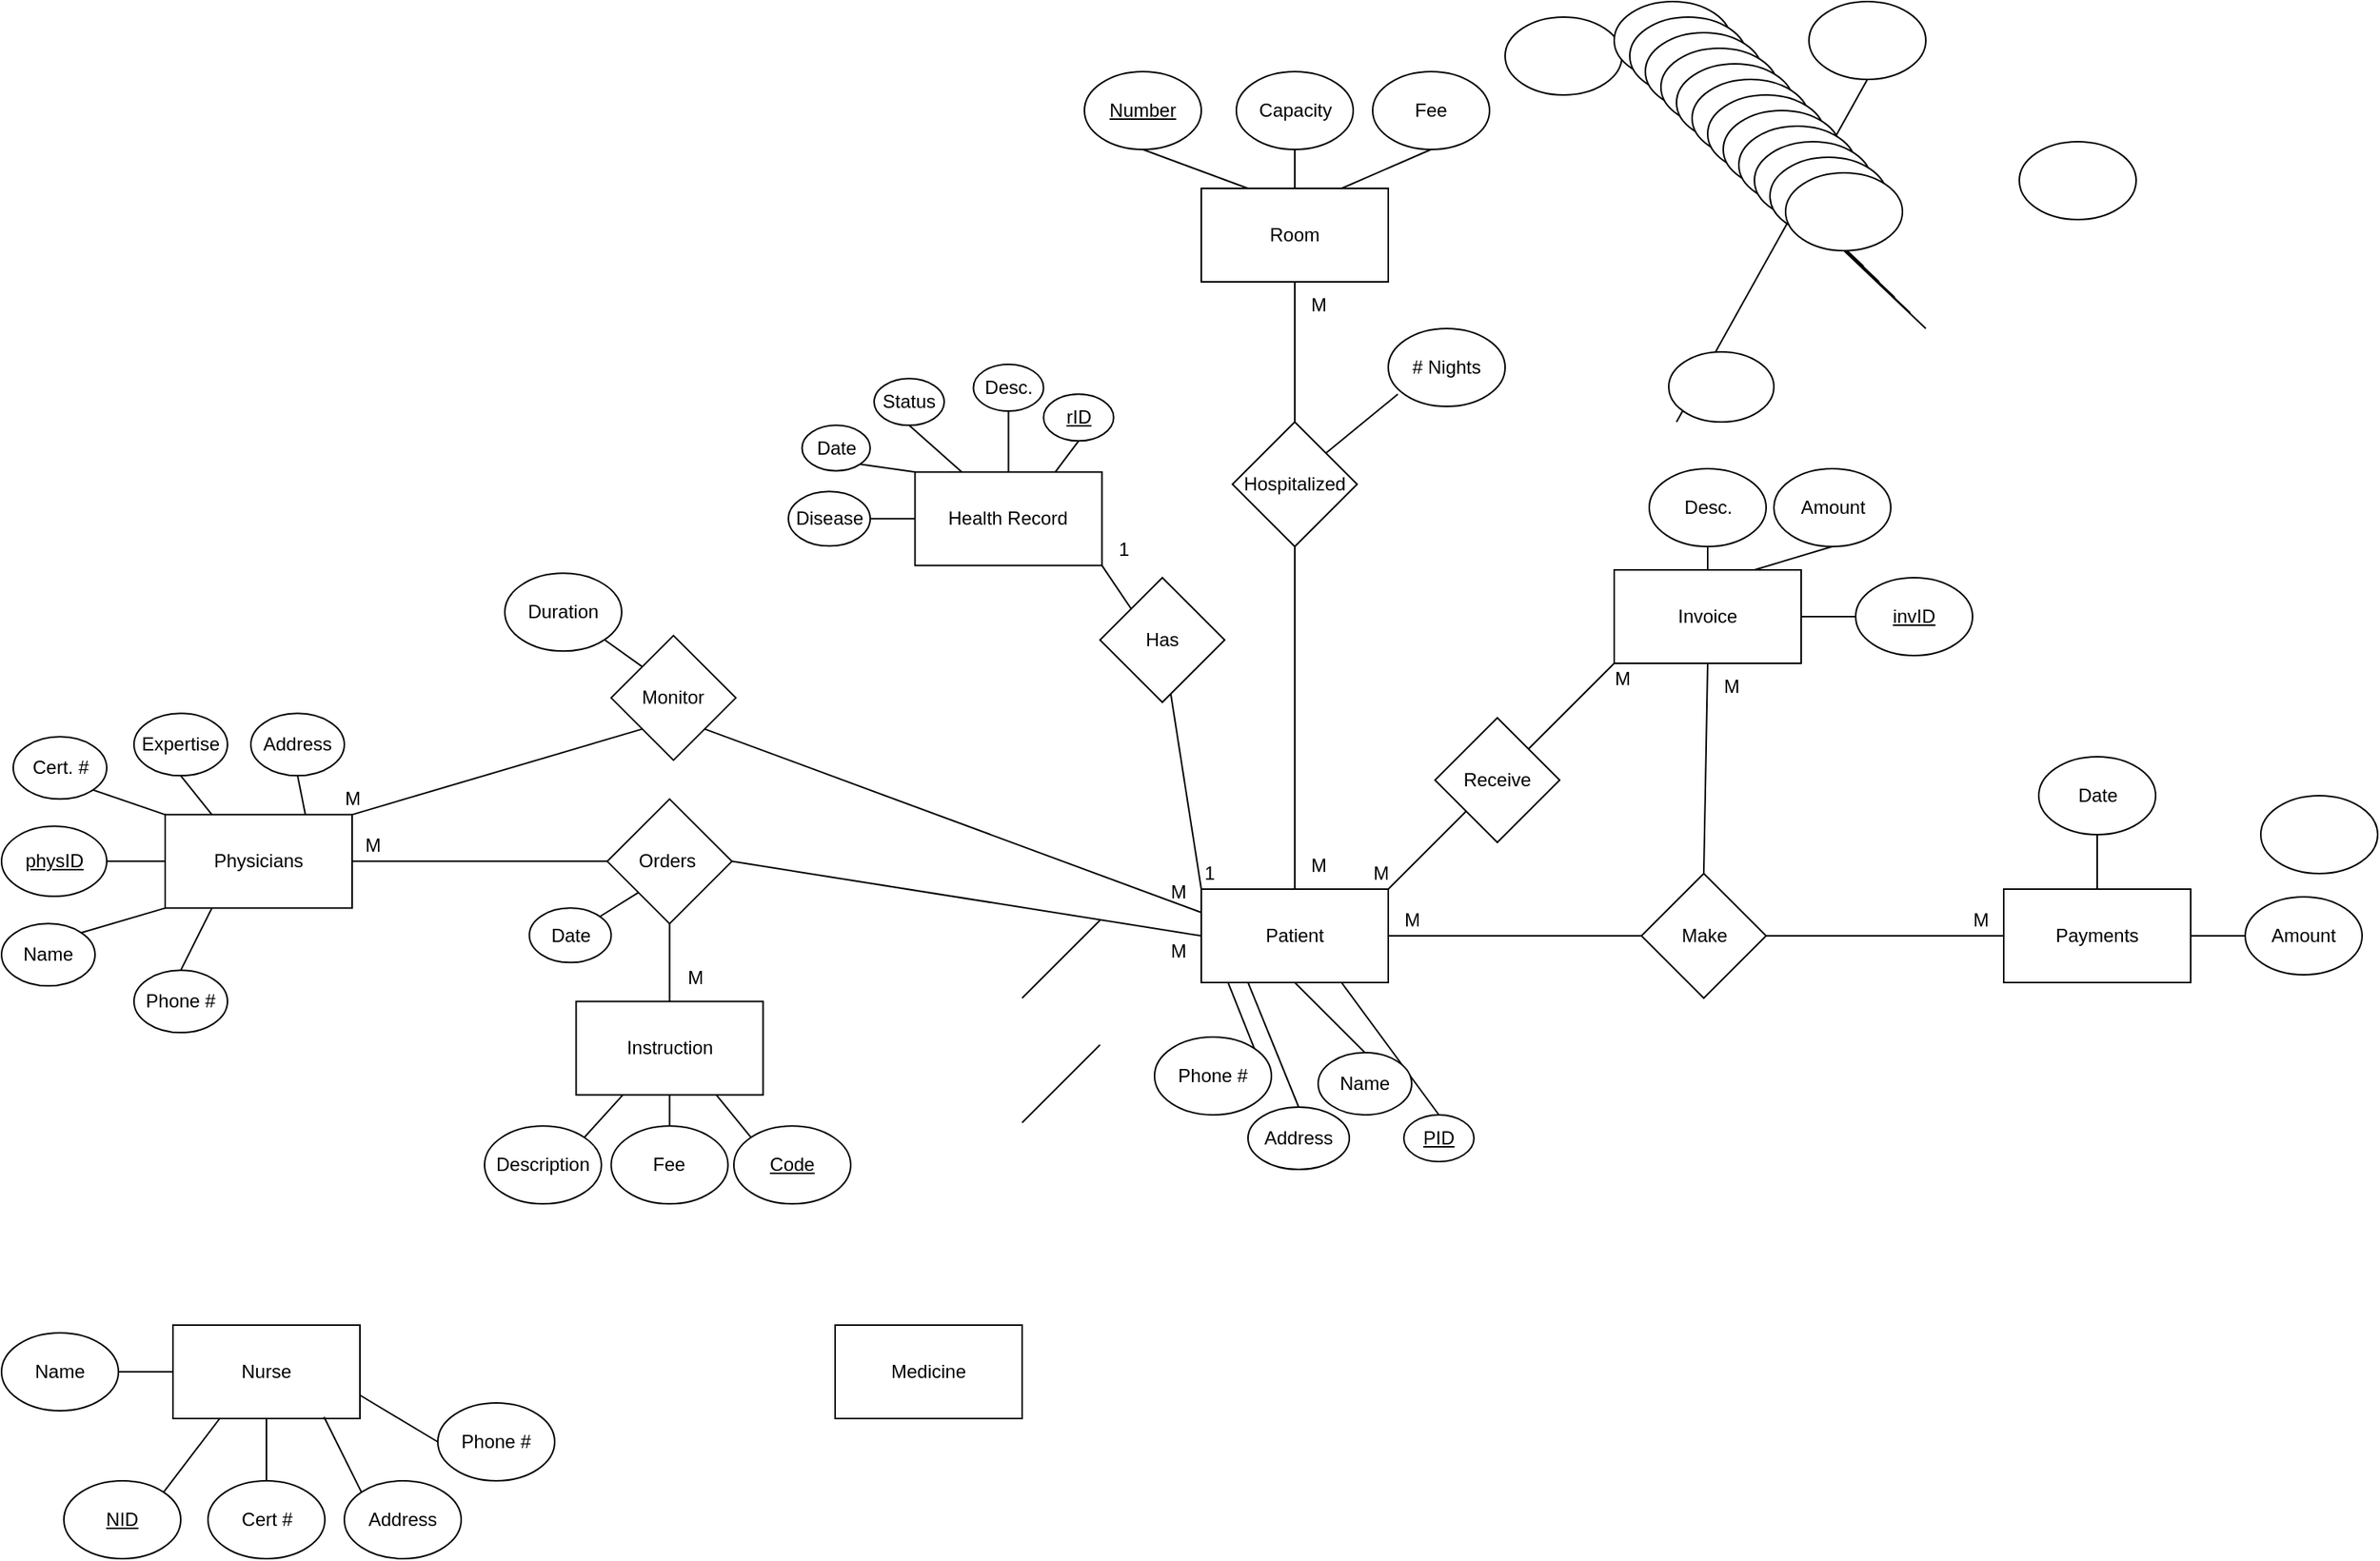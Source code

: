 <mxfile version="20.7.4" type="device"><diagram id="SSazmtFKOzigNYbbt5q3" name="Page-1"><mxGraphModel dx="2578" dy="1037" grid="1" gridSize="10" guides="1" tooltips="1" connect="1" arrows="1" fold="1" page="1" pageScale="1" pageWidth="850" pageHeight="1100" math="0" shadow="0"><root><mxCell id="0"/><mxCell id="1" parent="0"/><mxCell id="51HZiMlxU9EM_0fWzo---1" value="Physicians" style="rounded=0;whiteSpace=wrap;html=1;" parent="1" vertex="1"><mxGeometry x="-690" y="542.17" width="120" height="60" as="geometry"/></mxCell><mxCell id="51HZiMlxU9EM_0fWzo---2" value="Room" style="rounded=0;whiteSpace=wrap;html=1;" parent="1" vertex="1"><mxGeometry x="-25" y="140" width="120" height="60" as="geometry"/></mxCell><mxCell id="51HZiMlxU9EM_0fWzo---3" value="Instruction" style="rounded=0;whiteSpace=wrap;html=1;" parent="1" vertex="1"><mxGeometry x="-426.25" y="662.17" width="120" height="60" as="geometry"/></mxCell><mxCell id="51HZiMlxU9EM_0fWzo---4" value="Payments" style="rounded=0;whiteSpace=wrap;html=1;" parent="1" vertex="1"><mxGeometry x="490" y="590" width="120" height="60" as="geometry"/></mxCell><mxCell id="51HZiMlxU9EM_0fWzo---5" value="Patient" style="rounded=0;whiteSpace=wrap;html=1;" parent="1" vertex="1"><mxGeometry x="-25" y="590" width="120" height="60" as="geometry"/></mxCell><mxCell id="51HZiMlxU9EM_0fWzo---6" value="Nurse" style="rounded=0;whiteSpace=wrap;html=1;" parent="1" vertex="1"><mxGeometry x="-685" y="870" width="120" height="60" as="geometry"/></mxCell><mxCell id="51HZiMlxU9EM_0fWzo---7" value="&lt;u&gt;physID&lt;/u&gt;" style="ellipse;whiteSpace=wrap;html=1;" parent="1" vertex="1"><mxGeometry x="-795" y="549.67" width="67.5" height="45" as="geometry"/></mxCell><mxCell id="51HZiMlxU9EM_0fWzo---8" value="" style="endArrow=none;html=1;rounded=0;entryX=1;entryY=0.5;entryDx=0;entryDy=0;exitX=0;exitY=0.5;exitDx=0;exitDy=0;" parent="1" source="51HZiMlxU9EM_0fWzo---1" target="51HZiMlxU9EM_0fWzo---7" edge="1"><mxGeometry width="50" height="50" relative="1" as="geometry"><mxPoint x="-640" y="482.17" as="sourcePoint"/><mxPoint x="-420" y="642.17" as="targetPoint"/></mxGeometry></mxCell><mxCell id="51HZiMlxU9EM_0fWzo---87" value="" style="ellipse;whiteSpace=wrap;html=1;" parent="1" vertex="1"><mxGeometry x="500" y="110" width="75" height="50" as="geometry"/></mxCell><mxCell id="51HZiMlxU9EM_0fWzo---88" value="" style="endArrow=none;html=1;rounded=0;entryX=0;entryY=0;entryDx=0;entryDy=0;exitX=0.75;exitY=1;exitDx=0;exitDy=0;" parent="1" source="51HZiMlxU9EM_0fWzo---3" target="51HZiMlxU9EM_0fWzo---93" edge="1"><mxGeometry width="50" height="50" relative="1" as="geometry"><mxPoint x="-315" y="812.17" as="sourcePoint"/><mxPoint x="377.5" y="942.17" as="targetPoint"/></mxGeometry></mxCell><mxCell id="51HZiMlxU9EM_0fWzo---89" value="" style="ellipse;whiteSpace=wrap;html=1;" parent="1" vertex="1"><mxGeometry x="170" y="30" width="75" height="50" as="geometry"/></mxCell><mxCell id="51HZiMlxU9EM_0fWzo---91" value="" style="ellipse;whiteSpace=wrap;html=1;" parent="1" vertex="1"><mxGeometry x="655" y="530" width="75" height="50" as="geometry"/></mxCell><mxCell id="51HZiMlxU9EM_0fWzo---93" value="&lt;u&gt;Code&lt;/u&gt;" style="ellipse;whiteSpace=wrap;html=1;" parent="1" vertex="1"><mxGeometry x="-325" y="742.17" width="75" height="50" as="geometry"/></mxCell><mxCell id="51HZiMlxU9EM_0fWzo---95" value="Phone #" style="ellipse;whiteSpace=wrap;html=1;" parent="1" vertex="1"><mxGeometry x="-710" y="642.17" width="60" height="40" as="geometry"/></mxCell><mxCell id="51HZiMlxU9EM_0fWzo---96" value="" style="endArrow=none;html=1;rounded=0;exitX=0.25;exitY=1;exitDx=0;exitDy=0;entryX=0.5;entryY=0;entryDx=0;entryDy=0;" parent="1" source="51HZiMlxU9EM_0fWzo---1" target="51HZiMlxU9EM_0fWzo---95" edge="1"><mxGeometry width="50" height="50" relative="1" as="geometry"><mxPoint x="-390" y="532.17" as="sourcePoint"/><mxPoint x="-660" y="642.17" as="targetPoint"/></mxGeometry></mxCell><mxCell id="51HZiMlxU9EM_0fWzo---97" value="Fee" style="ellipse;whiteSpace=wrap;html=1;" parent="1" vertex="1"><mxGeometry x="-403.75" y="742.17" width="75" height="50" as="geometry"/></mxCell><mxCell id="51HZiMlxU9EM_0fWzo---98" value="" style="endArrow=none;html=1;rounded=0;entryX=0.5;entryY=0;entryDx=0;entryDy=0;exitX=0.5;exitY=1;exitDx=0;exitDy=0;" parent="1" source="51HZiMlxU9EM_0fWzo---3" target="51HZiMlxU9EM_0fWzo---97" edge="1"><mxGeometry width="50" height="50" relative="1" as="geometry"><mxPoint x="-375" y="812.17" as="sourcePoint"/><mxPoint x="427.5" y="992.17" as="targetPoint"/></mxGeometry></mxCell><mxCell id="51HZiMlxU9EM_0fWzo---99" value="Description" style="ellipse;whiteSpace=wrap;html=1;" parent="1" vertex="1"><mxGeometry x="-485" y="742.17" width="75" height="50" as="geometry"/></mxCell><mxCell id="51HZiMlxU9EM_0fWzo---100" value="" style="endArrow=none;html=1;rounded=0;entryX=1;entryY=0;entryDx=0;entryDy=0;exitX=0.25;exitY=1;exitDx=0;exitDy=0;" parent="1" source="51HZiMlxU9EM_0fWzo---3" target="51HZiMlxU9EM_0fWzo---99" edge="1"><mxGeometry width="50" height="50" relative="1" as="geometry"><mxPoint x="-405" y="812.17" as="sourcePoint"/><mxPoint x="-95" y="852.17" as="targetPoint"/></mxGeometry></mxCell><mxCell id="51HZiMlxU9EM_0fWzo---101" value="Capacity" style="ellipse;whiteSpace=wrap;html=1;" parent="1" vertex="1"><mxGeometry x="-2.5" y="65" width="75" height="50" as="geometry"/></mxCell><mxCell id="51HZiMlxU9EM_0fWzo---102" value="" style="endArrow=none;html=1;rounded=0;entryX=0.5;entryY=1;entryDx=0;entryDy=0;exitX=0.5;exitY=0;exitDx=0;exitDy=0;" parent="1" source="51HZiMlxU9EM_0fWzo---2" target="51HZiMlxU9EM_0fWzo---101" edge="1"><mxGeometry width="50" height="50" relative="1" as="geometry"><mxPoint x="325" y="155" as="sourcePoint"/><mxPoint x="545" y="315" as="targetPoint"/></mxGeometry></mxCell><mxCell id="51HZiMlxU9EM_0fWzo---103" value="Address" style="ellipse;whiteSpace=wrap;html=1;" parent="1" vertex="1"><mxGeometry x="-635" y="477.17" width="60" height="40" as="geometry"/></mxCell><mxCell id="51HZiMlxU9EM_0fWzo---104" value="" style="endArrow=none;html=1;rounded=0;entryX=0.5;entryY=1;entryDx=0;entryDy=0;exitX=0.75;exitY=0;exitDx=0;exitDy=0;" parent="1" source="51HZiMlxU9EM_0fWzo---1" target="51HZiMlxU9EM_0fWzo---103" edge="1"><mxGeometry width="50" height="50" relative="1" as="geometry"><mxPoint x="-350" y="572.17" as="sourcePoint"/><mxPoint x="-130" y="732.17" as="targetPoint"/></mxGeometry></mxCell><mxCell id="51HZiMlxU9EM_0fWzo---105" value="" style="ellipse;whiteSpace=wrap;html=1;" parent="1" vertex="1"><mxGeometry x="365" y="20" width="75" height="50" as="geometry"/></mxCell><mxCell id="51HZiMlxU9EM_0fWzo---106" value="" style="endArrow=none;html=1;rounded=0;entryX=0.5;entryY=1;entryDx=0;entryDy=0;" parent="1" target="51HZiMlxU9EM_0fWzo---105" edge="1"><mxGeometry width="50" height="50" relative="1" as="geometry"><mxPoint x="280" y="290" as="sourcePoint"/><mxPoint x="500" y="450" as="targetPoint"/></mxGeometry></mxCell><mxCell id="51HZiMlxU9EM_0fWzo---107" value="Cert. #" style="ellipse;whiteSpace=wrap;html=1;" parent="1" vertex="1"><mxGeometry x="-787.5" y="492.17" width="60" height="40" as="geometry"/></mxCell><mxCell id="51HZiMlxU9EM_0fWzo---108" value="" style="endArrow=none;html=1;rounded=0;entryX=1;entryY=1;entryDx=0;entryDy=0;exitX=0;exitY=0;exitDx=0;exitDy=0;" parent="1" source="51HZiMlxU9EM_0fWzo---1" target="51HZiMlxU9EM_0fWzo---107" edge="1"><mxGeometry width="50" height="50" relative="1" as="geometry"><mxPoint x="-690" y="542.17" as="sourcePoint"/><mxPoint x="-310" y="752.17" as="targetPoint"/></mxGeometry></mxCell><mxCell id="51HZiMlxU9EM_0fWzo---109" value="Name" style="ellipse;whiteSpace=wrap;html=1;" parent="1" vertex="1"><mxGeometry x="-795" y="612.17" width="60" height="40" as="geometry"/></mxCell><mxCell id="51HZiMlxU9EM_0fWzo---110" value="" style="endArrow=none;html=1;rounded=0;entryX=1;entryY=0;entryDx=0;entryDy=0;exitX=0;exitY=1;exitDx=0;exitDy=0;" parent="1" source="51HZiMlxU9EM_0fWzo---1" target="51HZiMlxU9EM_0fWzo---109" edge="1"><mxGeometry width="50" height="50" relative="1" as="geometry"><mxPoint x="-530" y="432.17" as="sourcePoint"/><mxPoint x="-300" y="762.17" as="targetPoint"/></mxGeometry></mxCell><mxCell id="51HZiMlxU9EM_0fWzo---111" value="Expertise" style="ellipse;whiteSpace=wrap;html=1;" parent="1" vertex="1"><mxGeometry x="-710" y="477.17" width="60" height="40" as="geometry"/></mxCell><mxCell id="51HZiMlxU9EM_0fWzo---112" value="" style="endArrow=none;html=1;rounded=0;entryX=0.5;entryY=1;entryDx=0;entryDy=0;exitX=0.25;exitY=0;exitDx=0;exitDy=0;" parent="1" source="51HZiMlxU9EM_0fWzo---1" target="51HZiMlxU9EM_0fWzo---111" edge="1"><mxGeometry width="50" height="50" relative="1" as="geometry"><mxPoint x="-460" y="432.17" as="sourcePoint"/><mxPoint x="-290" y="772.17" as="targetPoint"/></mxGeometry></mxCell><mxCell id="51HZiMlxU9EM_0fWzo---113" value="Fee" style="ellipse;whiteSpace=wrap;html=1;" parent="1" vertex="1"><mxGeometry x="85" y="65" width="75" height="50" as="geometry"/></mxCell><mxCell id="51HZiMlxU9EM_0fWzo---114" value="" style="endArrow=none;html=1;rounded=0;entryX=0.5;entryY=1;entryDx=0;entryDy=0;exitX=0.75;exitY=0;exitDx=0;exitDy=0;" parent="1" source="51HZiMlxU9EM_0fWzo---2" target="51HZiMlxU9EM_0fWzo---113" edge="1"><mxGeometry width="50" height="50" relative="1" as="geometry"><mxPoint x="485" y="25" as="sourcePoint"/><mxPoint x="605" y="375" as="targetPoint"/></mxGeometry></mxCell><mxCell id="51HZiMlxU9EM_0fWzo---115" value="&lt;u&gt;Number&lt;/u&gt;" style="ellipse;whiteSpace=wrap;html=1;" parent="1" vertex="1"><mxGeometry x="-100" y="65" width="75" height="50" as="geometry"/></mxCell><mxCell id="51HZiMlxU9EM_0fWzo---116" value="" style="endArrow=none;html=1;rounded=0;entryX=0.5;entryY=1;entryDx=0;entryDy=0;exitX=0.25;exitY=0;exitDx=0;exitDy=0;" parent="1" source="51HZiMlxU9EM_0fWzo---2" target="51HZiMlxU9EM_0fWzo---115" edge="1"><mxGeometry width="50" height="50" relative="1" as="geometry"><mxPoint x="465" y="75" as="sourcePoint"/><mxPoint x="615" y="385" as="targetPoint"/></mxGeometry></mxCell><mxCell id="51HZiMlxU9EM_0fWzo---117" value="" style="ellipse;whiteSpace=wrap;html=1;" parent="1" vertex="1"><mxGeometry x="240" y="20" width="75" height="50" as="geometry"/></mxCell><mxCell id="51HZiMlxU9EM_0fWzo---118" value="" style="endArrow=none;html=1;rounded=0;entryX=0.5;entryY=1;entryDx=0;entryDy=0;" parent="1" target="51HZiMlxU9EM_0fWzo---117" edge="1"><mxGeometry width="50" height="50" relative="1" as="geometry"><mxPoint x="330" y="120" as="sourcePoint"/><mxPoint x="550" y="280" as="targetPoint"/></mxGeometry></mxCell><mxCell id="51HZiMlxU9EM_0fWzo---119" value="" style="ellipse;whiteSpace=wrap;html=1;" parent="1" vertex="1"><mxGeometry x="250" y="30" width="75" height="50" as="geometry"/></mxCell><mxCell id="51HZiMlxU9EM_0fWzo---120" value="" style="endArrow=none;html=1;rounded=0;entryX=0.5;entryY=1;entryDx=0;entryDy=0;" parent="1" target="51HZiMlxU9EM_0fWzo---119" edge="1"><mxGeometry width="50" height="50" relative="1" as="geometry"><mxPoint x="340" y="130" as="sourcePoint"/><mxPoint x="560" y="290" as="targetPoint"/></mxGeometry></mxCell><mxCell id="51HZiMlxU9EM_0fWzo---121" value="" style="ellipse;whiteSpace=wrap;html=1;" parent="1" vertex="1"><mxGeometry x="260" y="40" width="75" height="50" as="geometry"/></mxCell><mxCell id="51HZiMlxU9EM_0fWzo---122" value="" style="endArrow=none;html=1;rounded=0;entryX=0.5;entryY=1;entryDx=0;entryDy=0;" parent="1" target="51HZiMlxU9EM_0fWzo---121" edge="1"><mxGeometry width="50" height="50" relative="1" as="geometry"><mxPoint x="350" y="140" as="sourcePoint"/><mxPoint x="570" y="300" as="targetPoint"/></mxGeometry></mxCell><mxCell id="51HZiMlxU9EM_0fWzo---123" value="" style="ellipse;whiteSpace=wrap;html=1;" parent="1" vertex="1"><mxGeometry x="270" y="50" width="75" height="50" as="geometry"/></mxCell><mxCell id="51HZiMlxU9EM_0fWzo---124" value="" style="endArrow=none;html=1;rounded=0;entryX=0.5;entryY=1;entryDx=0;entryDy=0;" parent="1" target="51HZiMlxU9EM_0fWzo---123" edge="1"><mxGeometry width="50" height="50" relative="1" as="geometry"><mxPoint x="360" y="150" as="sourcePoint"/><mxPoint x="580" y="310" as="targetPoint"/></mxGeometry></mxCell><mxCell id="51HZiMlxU9EM_0fWzo---125" value="" style="ellipse;whiteSpace=wrap;html=1;" parent="1" vertex="1"><mxGeometry x="280" y="60" width="75" height="50" as="geometry"/></mxCell><mxCell id="51HZiMlxU9EM_0fWzo---126" value="" style="endArrow=none;html=1;rounded=0;entryX=0.5;entryY=1;entryDx=0;entryDy=0;" parent="1" target="51HZiMlxU9EM_0fWzo---125" edge="1"><mxGeometry width="50" height="50" relative="1" as="geometry"><mxPoint x="370" y="160" as="sourcePoint"/><mxPoint x="590" y="320" as="targetPoint"/></mxGeometry></mxCell><mxCell id="51HZiMlxU9EM_0fWzo---127" value="" style="ellipse;whiteSpace=wrap;html=1;" parent="1" vertex="1"><mxGeometry x="290" y="70" width="75" height="50" as="geometry"/></mxCell><mxCell id="51HZiMlxU9EM_0fWzo---128" value="" style="endArrow=none;html=1;rounded=0;entryX=0.5;entryY=1;entryDx=0;entryDy=0;" parent="1" target="51HZiMlxU9EM_0fWzo---127" edge="1"><mxGeometry width="50" height="50" relative="1" as="geometry"><mxPoint x="380" y="170" as="sourcePoint"/><mxPoint x="600" y="330" as="targetPoint"/></mxGeometry></mxCell><mxCell id="51HZiMlxU9EM_0fWzo---129" value="" style="ellipse;whiteSpace=wrap;html=1;" parent="1" vertex="1"><mxGeometry x="300" y="80" width="75" height="50" as="geometry"/></mxCell><mxCell id="51HZiMlxU9EM_0fWzo---130" value="" style="endArrow=none;html=1;rounded=0;entryX=0.5;entryY=1;entryDx=0;entryDy=0;" parent="1" target="51HZiMlxU9EM_0fWzo---129" edge="1"><mxGeometry width="50" height="50" relative="1" as="geometry"><mxPoint x="390" y="180" as="sourcePoint"/><mxPoint x="610" y="340" as="targetPoint"/></mxGeometry></mxCell><mxCell id="51HZiMlxU9EM_0fWzo---131" value="" style="ellipse;whiteSpace=wrap;html=1;" parent="1" vertex="1"><mxGeometry x="310" y="90" width="75" height="50" as="geometry"/></mxCell><mxCell id="51HZiMlxU9EM_0fWzo---132" value="" style="endArrow=none;html=1;rounded=0;entryX=0.5;entryY=1;entryDx=0;entryDy=0;" parent="1" target="51HZiMlxU9EM_0fWzo---131" edge="1"><mxGeometry width="50" height="50" relative="1" as="geometry"><mxPoint x="400" y="190" as="sourcePoint"/><mxPoint x="620" y="350" as="targetPoint"/></mxGeometry></mxCell><mxCell id="51HZiMlxU9EM_0fWzo---133" value="" style="ellipse;whiteSpace=wrap;html=1;" parent="1" vertex="1"><mxGeometry x="320" y="100" width="75" height="50" as="geometry"/></mxCell><mxCell id="51HZiMlxU9EM_0fWzo---134" value="" style="endArrow=none;html=1;rounded=0;entryX=0.5;entryY=1;entryDx=0;entryDy=0;" parent="1" target="51HZiMlxU9EM_0fWzo---133" edge="1"><mxGeometry width="50" height="50" relative="1" as="geometry"><mxPoint x="410" y="200" as="sourcePoint"/><mxPoint x="630" y="360" as="targetPoint"/></mxGeometry></mxCell><mxCell id="51HZiMlxU9EM_0fWzo---135" value="" style="ellipse;whiteSpace=wrap;html=1;" parent="1" vertex="1"><mxGeometry x="330" y="110" width="75" height="50" as="geometry"/></mxCell><mxCell id="51HZiMlxU9EM_0fWzo---136" value="" style="endArrow=none;html=1;rounded=0;entryX=0.5;entryY=1;entryDx=0;entryDy=0;" parent="1" target="51HZiMlxU9EM_0fWzo---135" edge="1"><mxGeometry width="50" height="50" relative="1" as="geometry"><mxPoint x="420" y="210" as="sourcePoint"/><mxPoint x="640" y="370" as="targetPoint"/></mxGeometry></mxCell><mxCell id="51HZiMlxU9EM_0fWzo---137" value="" style="ellipse;whiteSpace=wrap;html=1;" parent="1" vertex="1"><mxGeometry x="340" y="120" width="75" height="50" as="geometry"/></mxCell><mxCell id="51HZiMlxU9EM_0fWzo---138" value="" style="endArrow=none;html=1;rounded=0;entryX=0.5;entryY=1;entryDx=0;entryDy=0;" parent="1" target="51HZiMlxU9EM_0fWzo---137" edge="1"><mxGeometry width="50" height="50" relative="1" as="geometry"><mxPoint x="430" y="220" as="sourcePoint"/><mxPoint x="650" y="380" as="targetPoint"/></mxGeometry></mxCell><mxCell id="51HZiMlxU9EM_0fWzo---139" value="" style="ellipse;whiteSpace=wrap;html=1;" parent="1" vertex="1"><mxGeometry x="350" y="130" width="75" height="50" as="geometry"/></mxCell><mxCell id="51HZiMlxU9EM_0fWzo---140" value="" style="endArrow=none;html=1;rounded=0;entryX=0.5;entryY=1;entryDx=0;entryDy=0;" parent="1" target="51HZiMlxU9EM_0fWzo---139" edge="1"><mxGeometry width="50" height="50" relative="1" as="geometry"><mxPoint x="440" y="230" as="sourcePoint"/><mxPoint x="660" y="390" as="targetPoint"/></mxGeometry></mxCell><mxCell id="51HZiMlxU9EM_0fWzo---141" value="Desc." style="ellipse;whiteSpace=wrap;html=1;" parent="1" vertex="1"><mxGeometry x="262.5" y="320" width="75" height="50" as="geometry"/></mxCell><mxCell id="51HZiMlxU9EM_0fWzo---142" value="" style="endArrow=none;html=1;rounded=0;entryX=0.5;entryY=1;entryDx=0;entryDy=0;exitX=0.5;exitY=0;exitDx=0;exitDy=0;" parent="1" target="51HZiMlxU9EM_0fWzo---141" edge="1" source="-TbdaekWmT4Wg_c_PYvP-15"><mxGeometry width="50" height="50" relative="1" as="geometry"><mxPoint x="450" y="240" as="sourcePoint"/><mxPoint x="670" y="400" as="targetPoint"/></mxGeometry></mxCell><mxCell id="51HZiMlxU9EM_0fWzo---143" value="Amount" style="ellipse;whiteSpace=wrap;html=1;" parent="1" vertex="1"><mxGeometry x="342.5" y="320" width="75" height="50" as="geometry"/></mxCell><mxCell id="51HZiMlxU9EM_0fWzo---144" value="" style="endArrow=none;html=1;rounded=0;entryX=0.5;entryY=1;entryDx=0;entryDy=0;exitX=0.75;exitY=0;exitDx=0;exitDy=0;" parent="1" target="51HZiMlxU9EM_0fWzo---143" edge="1" source="-TbdaekWmT4Wg_c_PYvP-15"><mxGeometry width="50" height="50" relative="1" as="geometry"><mxPoint x="460" y="250" as="sourcePoint"/><mxPoint x="680" y="410" as="targetPoint"/></mxGeometry></mxCell><mxCell id="51HZiMlxU9EM_0fWzo---145" value="&lt;u&gt;invID&lt;/u&gt;" style="ellipse;whiteSpace=wrap;html=1;" parent="1" vertex="1"><mxGeometry x="395" y="390" width="75" height="50" as="geometry"/></mxCell><mxCell id="51HZiMlxU9EM_0fWzo---146" value="" style="endArrow=none;html=1;rounded=0;entryX=0;entryY=0.5;entryDx=0;entryDy=0;exitX=1;exitY=0.5;exitDx=0;exitDy=0;" parent="1" target="51HZiMlxU9EM_0fWzo---145" edge="1" source="-TbdaekWmT4Wg_c_PYvP-15"><mxGeometry width="50" height="50" relative="1" as="geometry"><mxPoint x="470" y="260" as="sourcePoint"/><mxPoint x="690" y="420" as="targetPoint"/></mxGeometry></mxCell><mxCell id="51HZiMlxU9EM_0fWzo---147" value="Desc." style="ellipse;whiteSpace=wrap;html=1;" parent="1" vertex="1"><mxGeometry x="-171.25" y="253" width="45" height="30" as="geometry"/></mxCell><mxCell id="51HZiMlxU9EM_0fWzo---148" value="" style="endArrow=none;html=1;rounded=0;entryX=0.5;entryY=1;entryDx=0;entryDy=0;exitX=0.5;exitY=0;exitDx=0;exitDy=0;" parent="1" target="51HZiMlxU9EM_0fWzo---147" edge="1" source="-TbdaekWmT4Wg_c_PYvP-22"><mxGeometry width="50" height="50" relative="1" as="geometry"><mxPoint x="625" y="292.17" as="sourcePoint"/><mxPoint x="845" y="452.17" as="targetPoint"/></mxGeometry></mxCell><mxCell id="51HZiMlxU9EM_0fWzo---149" value="Disease" style="ellipse;whiteSpace=wrap;html=1;" parent="1" vertex="1"><mxGeometry x="-290" y="334.67" width="52.5" height="35" as="geometry"/></mxCell><mxCell id="51HZiMlxU9EM_0fWzo---150" value="" style="endArrow=none;html=1;rounded=0;entryX=1;entryY=0.5;entryDx=0;entryDy=0;exitX=0;exitY=0.5;exitDx=0;exitDy=0;" parent="1" target="51HZiMlxU9EM_0fWzo---149" edge="1" source="-TbdaekWmT4Wg_c_PYvP-22"><mxGeometry width="50" height="50" relative="1" as="geometry"><mxPoint x="635" y="302.17" as="sourcePoint"/><mxPoint x="855" y="462.17" as="targetPoint"/></mxGeometry></mxCell><mxCell id="51HZiMlxU9EM_0fWzo---151" value="Duration" style="ellipse;whiteSpace=wrap;html=1;" parent="1" vertex="1"><mxGeometry x="-472" y="387.17" width="75" height="50" as="geometry"/></mxCell><mxCell id="51HZiMlxU9EM_0fWzo---152" value="" style="endArrow=none;html=1;rounded=0;entryX=1;entryY=1;entryDx=0;entryDy=0;exitX=0;exitY=0;exitDx=0;exitDy=0;" parent="1" target="51HZiMlxU9EM_0fWzo---151" edge="1" source="-TbdaekWmT4Wg_c_PYvP-28"><mxGeometry width="50" height="50" relative="1" as="geometry"><mxPoint x="500" y="247.17" as="sourcePoint"/><mxPoint x="720" y="407.17" as="targetPoint"/></mxGeometry></mxCell><mxCell id="51HZiMlxU9EM_0fWzo---153" value="Status" style="ellipse;whiteSpace=wrap;html=1;" parent="1" vertex="1"><mxGeometry x="-235" y="262.17" width="45" height="30" as="geometry"/></mxCell><mxCell id="51HZiMlxU9EM_0fWzo---154" value="" style="endArrow=none;html=1;rounded=0;entryX=0.5;entryY=1;entryDx=0;entryDy=0;exitX=0.25;exitY=0;exitDx=0;exitDy=0;" parent="1" target="51HZiMlxU9EM_0fWzo---153" edge="1" source="-TbdaekWmT4Wg_c_PYvP-22"><mxGeometry width="50" height="50" relative="1" as="geometry"><mxPoint x="655" y="322.17" as="sourcePoint"/><mxPoint x="875" y="482.17" as="targetPoint"/></mxGeometry></mxCell><mxCell id="51HZiMlxU9EM_0fWzo---155" value="# Nights" style="ellipse;whiteSpace=wrap;html=1;" parent="1" vertex="1"><mxGeometry x="95" y="230" width="75" height="50" as="geometry"/></mxCell><mxCell id="51HZiMlxU9EM_0fWzo---156" value="" style="endArrow=none;html=1;rounded=0;entryX=0.082;entryY=0.843;entryDx=0;entryDy=0;exitX=1;exitY=0;exitDx=0;exitDy=0;entryPerimeter=0;" parent="1" target="51HZiMlxU9EM_0fWzo---155" edge="1" source="-TbdaekWmT4Wg_c_PYvP-1"><mxGeometry width="50" height="50" relative="1" as="geometry"><mxPoint x="520" y="310" as="sourcePoint"/><mxPoint x="740" y="470" as="targetPoint"/></mxGeometry></mxCell><mxCell id="51HZiMlxU9EM_0fWzo---157" value="" style="ellipse;whiteSpace=wrap;html=1;" parent="1" vertex="1"><mxGeometry x="275" y="245" width="67.5" height="45" as="geometry"/></mxCell><mxCell id="51HZiMlxU9EM_0fWzo---159" value="Phone #" style="ellipse;whiteSpace=wrap;html=1;" parent="1" vertex="1"><mxGeometry x="-515" y="920" width="75" height="50" as="geometry"/></mxCell><mxCell id="51HZiMlxU9EM_0fWzo---160" value="" style="endArrow=none;html=1;rounded=0;entryX=0;entryY=0.5;entryDx=0;entryDy=0;exitX=1;exitY=0.75;exitDx=0;exitDy=0;" parent="1" source="51HZiMlxU9EM_0fWzo---6" target="51HZiMlxU9EM_0fWzo---159" edge="1"><mxGeometry width="50" height="50" relative="1" as="geometry"><mxPoint x="-385" y="685" as="sourcePoint"/><mxPoint x="-295" y="830" as="targetPoint"/></mxGeometry></mxCell><mxCell id="51HZiMlxU9EM_0fWzo---161" value="Date" style="ellipse;whiteSpace=wrap;html=1;" parent="1" vertex="1"><mxGeometry x="512.5" y="505" width="75" height="50" as="geometry"/></mxCell><mxCell id="51HZiMlxU9EM_0fWzo---162" value="" style="endArrow=none;html=1;rounded=0;entryX=0.5;entryY=1;entryDx=0;entryDy=0;exitX=0.5;exitY=0;exitDx=0;exitDy=0;" parent="1" target="51HZiMlxU9EM_0fWzo---161" edge="1" source="51HZiMlxU9EM_0fWzo---4"><mxGeometry width="50" height="50" relative="1" as="geometry"><mxPoint x="550" y="340" as="sourcePoint"/><mxPoint x="770" y="500" as="targetPoint"/></mxGeometry></mxCell><mxCell id="51HZiMlxU9EM_0fWzo---163" value="Date" style="ellipse;whiteSpace=wrap;html=1;" parent="1" vertex="1"><mxGeometry x="-281.25" y="292.17" width="43.75" height="29.17" as="geometry"/></mxCell><mxCell id="51HZiMlxU9EM_0fWzo---164" value="" style="endArrow=none;html=1;rounded=0;entryX=1;entryY=1;entryDx=0;entryDy=0;exitX=0;exitY=0;exitDx=0;exitDy=0;" parent="1" target="51HZiMlxU9EM_0fWzo---163" edge="1" source="-TbdaekWmT4Wg_c_PYvP-22"><mxGeometry width="50" height="50" relative="1" as="geometry"><mxPoint x="705" y="372.17" as="sourcePoint"/><mxPoint x="925" y="532.17" as="targetPoint"/></mxGeometry></mxCell><mxCell id="51HZiMlxU9EM_0fWzo---165" value="Name" style="ellipse;whiteSpace=wrap;html=1;" parent="1" vertex="1"><mxGeometry x="-795" y="875" width="75" height="50" as="geometry"/></mxCell><mxCell id="51HZiMlxU9EM_0fWzo---166" value="" style="endArrow=none;html=1;rounded=0;entryX=1;entryY=0.5;entryDx=0;entryDy=0;exitX=0;exitY=0.5;exitDx=0;exitDy=0;" parent="1" target="51HZiMlxU9EM_0fWzo---165" edge="1" source="51HZiMlxU9EM_0fWzo---6"><mxGeometry width="50" height="50" relative="1" as="geometry"><mxPoint x="615" y="1040" as="sourcePoint"/><mxPoint x="835" y="1200" as="targetPoint"/></mxGeometry></mxCell><mxCell id="51HZiMlxU9EM_0fWzo---167" value="Amount" style="ellipse;whiteSpace=wrap;html=1;" parent="1" vertex="1"><mxGeometry x="645" y="595" width="75" height="50" as="geometry"/></mxCell><mxCell id="51HZiMlxU9EM_0fWzo---168" value="" style="endArrow=none;html=1;rounded=0;entryX=0;entryY=0.5;entryDx=0;entryDy=0;exitX=1;exitY=0.5;exitDx=0;exitDy=0;" parent="1" target="51HZiMlxU9EM_0fWzo---167" edge="1" source="51HZiMlxU9EM_0fWzo---4"><mxGeometry width="50" height="50" relative="1" as="geometry"><mxPoint x="580" y="370" as="sourcePoint"/><mxPoint x="800" y="530" as="targetPoint"/></mxGeometry></mxCell><mxCell id="51HZiMlxU9EM_0fWzo---169" value="&lt;u&gt;NID&lt;/u&gt;" style="ellipse;whiteSpace=wrap;html=1;" parent="1" vertex="1"><mxGeometry x="-755" y="970" width="75" height="50" as="geometry"/></mxCell><mxCell id="51HZiMlxU9EM_0fWzo---170" value="" style="endArrow=none;html=1;rounded=0;entryX=1;entryY=0;entryDx=0;entryDy=0;exitX=0.25;exitY=1;exitDx=0;exitDy=0;" parent="1" source="51HZiMlxU9EM_0fWzo---6" target="51HZiMlxU9EM_0fWzo---169" edge="1"><mxGeometry width="50" height="50" relative="1" as="geometry"><mxPoint x="-510" y="970" as="sourcePoint"/><mxPoint x="-290" y="1130" as="targetPoint"/></mxGeometry></mxCell><mxCell id="51HZiMlxU9EM_0fWzo---171" value="Address" style="ellipse;whiteSpace=wrap;html=1;" parent="1" vertex="1"><mxGeometry x="-575" y="970" width="75" height="50" as="geometry"/></mxCell><mxCell id="51HZiMlxU9EM_0fWzo---172" value="" style="endArrow=none;html=1;rounded=0;entryX=0;entryY=0;entryDx=0;entryDy=0;exitX=0.808;exitY=0.983;exitDx=0;exitDy=0;exitPerimeter=0;" parent="1" source="51HZiMlxU9EM_0fWzo---6" target="51HZiMlxU9EM_0fWzo---171" edge="1"><mxGeometry width="50" height="50" relative="1" as="geometry"><mxPoint x="-500" y="980" as="sourcePoint"/><mxPoint x="-280" y="1140" as="targetPoint"/></mxGeometry></mxCell><mxCell id="51HZiMlxU9EM_0fWzo---173" value="Cert #" style="ellipse;whiteSpace=wrap;html=1;" parent="1" vertex="1"><mxGeometry x="-662.5" y="970" width="75" height="50" as="geometry"/></mxCell><mxCell id="51HZiMlxU9EM_0fWzo---174" value="" style="endArrow=none;html=1;rounded=0;exitX=0.5;exitY=1;exitDx=0;exitDy=0;entryX=0.5;entryY=0;entryDx=0;entryDy=0;" parent="1" source="51HZiMlxU9EM_0fWzo---6" target="51HZiMlxU9EM_0fWzo---173" edge="1"><mxGeometry width="50" height="50" relative="1" as="geometry"><mxPoint x="-490" y="990" as="sourcePoint"/><mxPoint x="-590" y="1000" as="targetPoint"/></mxGeometry></mxCell><mxCell id="51HZiMlxU9EM_0fWzo---175" value="Phone #" style="ellipse;whiteSpace=wrap;html=1;" parent="1" vertex="1"><mxGeometry x="-55" y="685" width="75" height="50" as="geometry"/></mxCell><mxCell id="51HZiMlxU9EM_0fWzo---176" value="" style="endArrow=none;html=1;rounded=0;entryX=1;entryY=0;entryDx=0;entryDy=0;exitX=0.142;exitY=0.994;exitDx=0;exitDy=0;exitPerimeter=0;" parent="1" source="51HZiMlxU9EM_0fWzo---5" target="51HZiMlxU9EM_0fWzo---175" edge="1"><mxGeometry width="50" height="50" relative="1" as="geometry"><mxPoint x="475" y="720" as="sourcePoint"/><mxPoint x="695" y="880" as="targetPoint"/></mxGeometry></mxCell><mxCell id="51HZiMlxU9EM_0fWzo---177" value="Address" style="ellipse;whiteSpace=wrap;html=1;" parent="1" vertex="1"><mxGeometry x="5" y="730" width="65" height="40" as="geometry"/></mxCell><mxCell id="51HZiMlxU9EM_0fWzo---178" value="" style="endArrow=none;html=1;rounded=0;entryX=0.5;entryY=0;entryDx=0;entryDy=0;exitX=0.25;exitY=1;exitDx=0;exitDy=0;" parent="1" source="51HZiMlxU9EM_0fWzo---5" target="51HZiMlxU9EM_0fWzo---177" edge="1"><mxGeometry width="50" height="50" relative="1" as="geometry"><mxPoint x="485" y="730" as="sourcePoint"/><mxPoint x="705" y="890" as="targetPoint"/></mxGeometry></mxCell><mxCell id="51HZiMlxU9EM_0fWzo---179" value="&lt;u&gt;PID&lt;/u&gt;" style="ellipse;whiteSpace=wrap;html=1;" parent="1" vertex="1"><mxGeometry x="105" y="735" width="45" height="30" as="geometry"/></mxCell><mxCell id="51HZiMlxU9EM_0fWzo---180" value="" style="endArrow=none;html=1;rounded=0;entryX=0.5;entryY=0;entryDx=0;entryDy=0;exitX=0.75;exitY=1;exitDx=0;exitDy=0;" parent="1" source="51HZiMlxU9EM_0fWzo---5" target="51HZiMlxU9EM_0fWzo---179" edge="1"><mxGeometry width="50" height="50" relative="1" as="geometry"><mxPoint x="495" y="740" as="sourcePoint"/><mxPoint x="715" y="900" as="targetPoint"/></mxGeometry></mxCell><mxCell id="51HZiMlxU9EM_0fWzo---181" value="Name" style="ellipse;whiteSpace=wrap;html=1;" parent="1" vertex="1"><mxGeometry x="50" y="695" width="60" height="40" as="geometry"/></mxCell><mxCell id="51HZiMlxU9EM_0fWzo---182" value="" style="endArrow=none;html=1;rounded=0;entryX=0.5;entryY=0;entryDx=0;entryDy=0;exitX=0.5;exitY=1;exitDx=0;exitDy=0;" parent="1" source="51HZiMlxU9EM_0fWzo---5" target="51HZiMlxU9EM_0fWzo---181" edge="1"><mxGeometry width="50" height="50" relative="1" as="geometry"><mxPoint x="505" y="750" as="sourcePoint"/><mxPoint x="725" y="910" as="targetPoint"/></mxGeometry></mxCell><mxCell id="-TbdaekWmT4Wg_c_PYvP-1" value="Hospitalized" style="rhombus;whiteSpace=wrap;html=1;" vertex="1" parent="1"><mxGeometry x="-5" y="290" width="80" height="80" as="geometry"/></mxCell><mxCell id="-TbdaekWmT4Wg_c_PYvP-2" value="" style="endArrow=none;html=1;rounded=0;entryX=0.5;entryY=1;entryDx=0;entryDy=0;exitX=0.5;exitY=0;exitDx=0;exitDy=0;" edge="1" parent="1" source="51HZiMlxU9EM_0fWzo---5" target="-TbdaekWmT4Wg_c_PYvP-1"><mxGeometry width="50" height="50" relative="1" as="geometry"><mxPoint x="300" y="440" as="sourcePoint"/><mxPoint x="350" y="390" as="targetPoint"/></mxGeometry></mxCell><mxCell id="-TbdaekWmT4Wg_c_PYvP-3" value="" style="endArrow=none;html=1;rounded=0;entryX=0.5;entryY=1;entryDx=0;entryDy=0;exitX=0.5;exitY=0;exitDx=0;exitDy=0;" edge="1" parent="1" source="-TbdaekWmT4Wg_c_PYvP-1" target="51HZiMlxU9EM_0fWzo---2"><mxGeometry width="50" height="50" relative="1" as="geometry"><mxPoint x="300" y="440" as="sourcePoint"/><mxPoint x="350" y="390" as="targetPoint"/></mxGeometry></mxCell><mxCell id="-TbdaekWmT4Wg_c_PYvP-4" value="M" style="text;html=1;align=center;verticalAlign=middle;resizable=0;points=[];autosize=1;strokeColor=none;fillColor=none;" vertex="1" parent="1"><mxGeometry x="35" y="200" width="30" height="30" as="geometry"/></mxCell><mxCell id="-TbdaekWmT4Wg_c_PYvP-5" value="M" style="text;html=1;align=center;verticalAlign=middle;resizable=0;points=[];autosize=1;strokeColor=none;fillColor=none;" vertex="1" parent="1"><mxGeometry x="35" y="560" width="30" height="30" as="geometry"/></mxCell><mxCell id="-TbdaekWmT4Wg_c_PYvP-6" value="Orders&amp;nbsp;" style="rhombus;whiteSpace=wrap;html=1;" vertex="1" parent="1"><mxGeometry x="-406.25" y="532.17" width="80" height="80" as="geometry"/></mxCell><mxCell id="-TbdaekWmT4Wg_c_PYvP-7" value="" style="endArrow=none;html=1;rounded=0;exitX=1;exitY=0.5;exitDx=0;exitDy=0;entryX=0;entryY=0.5;entryDx=0;entryDy=0;" edge="1" parent="1" source="-TbdaekWmT4Wg_c_PYvP-6" target="51HZiMlxU9EM_0fWzo---5"><mxGeometry width="50" height="50" relative="1" as="geometry"><mxPoint x="80" y="720" as="sourcePoint"/><mxPoint x="130" y="670" as="targetPoint"/></mxGeometry></mxCell><mxCell id="-TbdaekWmT4Wg_c_PYvP-8" value="" style="endArrow=none;html=1;rounded=0;entryX=1;entryY=0.5;entryDx=0;entryDy=0;exitX=0;exitY=0.5;exitDx=0;exitDy=0;" edge="1" parent="1" source="-TbdaekWmT4Wg_c_PYvP-6" target="51HZiMlxU9EM_0fWzo---1"><mxGeometry width="50" height="50" relative="1" as="geometry"><mxPoint x="105" y="672.17" as="sourcePoint"/><mxPoint x="155" y="622.17" as="targetPoint"/></mxGeometry></mxCell><mxCell id="-TbdaekWmT4Wg_c_PYvP-9" value="" style="endArrow=none;html=1;rounded=0;entryX=0.5;entryY=1;entryDx=0;entryDy=0;exitX=0.5;exitY=0;exitDx=0;exitDy=0;" edge="1" parent="1" source="51HZiMlxU9EM_0fWzo---3" target="-TbdaekWmT4Wg_c_PYvP-6"><mxGeometry width="50" height="50" relative="1" as="geometry"><mxPoint x="105" y="672.17" as="sourcePoint"/><mxPoint x="155" y="622.17" as="targetPoint"/></mxGeometry></mxCell><mxCell id="-TbdaekWmT4Wg_c_PYvP-10" value="" style="endArrow=none;html=1;rounded=0;exitX=1;exitY=0.5;exitDx=0;exitDy=0;" edge="1" parent="1" source="51HZiMlxU9EM_0fWzo---5" target="-TbdaekWmT4Wg_c_PYvP-11"><mxGeometry width="50" height="50" relative="1" as="geometry"><mxPoint x="80" y="370" as="sourcePoint"/><mxPoint x="200" y="570" as="targetPoint"/></mxGeometry></mxCell><mxCell id="-TbdaekWmT4Wg_c_PYvP-11" value="Make" style="rhombus;whiteSpace=wrap;html=1;" vertex="1" parent="1"><mxGeometry x="257.5" y="580" width="80" height="80" as="geometry"/></mxCell><mxCell id="-TbdaekWmT4Wg_c_PYvP-12" value="" style="endArrow=none;html=1;rounded=0;entryX=1;entryY=0.5;entryDx=0;entryDy=0;exitX=0;exitY=0.5;exitDx=0;exitDy=0;" edge="1" parent="1" source="51HZiMlxU9EM_0fWzo---4" target="-TbdaekWmT4Wg_c_PYvP-11"><mxGeometry width="50" height="50" relative="1" as="geometry"><mxPoint x="80" y="370" as="sourcePoint"/><mxPoint x="130" y="320" as="targetPoint"/></mxGeometry></mxCell><mxCell id="-TbdaekWmT4Wg_c_PYvP-13" value="M" style="text;html=1;align=center;verticalAlign=middle;resizable=0;points=[];autosize=1;strokeColor=none;fillColor=none;" vertex="1" parent="1"><mxGeometry x="95" y="595" width="30" height="30" as="geometry"/></mxCell><mxCell id="-TbdaekWmT4Wg_c_PYvP-14" value="M" style="text;html=1;align=center;verticalAlign=middle;resizable=0;points=[];autosize=1;strokeColor=none;fillColor=none;" vertex="1" parent="1"><mxGeometry x="460" y="595" width="30" height="30" as="geometry"/></mxCell><mxCell id="-TbdaekWmT4Wg_c_PYvP-15" value="Invoice" style="rounded=0;whiteSpace=wrap;html=1;" vertex="1" parent="1"><mxGeometry x="240" y="385" width="120" height="60" as="geometry"/></mxCell><mxCell id="-TbdaekWmT4Wg_c_PYvP-16" value="Receive" style="rhombus;whiteSpace=wrap;html=1;" vertex="1" parent="1"><mxGeometry x="125" y="480" width="80" height="80" as="geometry"/></mxCell><mxCell id="-TbdaekWmT4Wg_c_PYvP-17" value="" style="endArrow=none;html=1;rounded=0;exitX=1;exitY=0;exitDx=0;exitDy=0;entryX=0;entryY=1;entryDx=0;entryDy=0;" edge="1" parent="1" source="51HZiMlxU9EM_0fWzo---5" target="-TbdaekWmT4Wg_c_PYvP-16"><mxGeometry width="50" height="50" relative="1" as="geometry"><mxPoint x="80" y="370" as="sourcePoint"/><mxPoint x="130" y="320" as="targetPoint"/></mxGeometry></mxCell><mxCell id="-TbdaekWmT4Wg_c_PYvP-18" value="" style="endArrow=none;html=1;rounded=0;entryX=0;entryY=1;entryDx=0;entryDy=0;exitX=1;exitY=0;exitDx=0;exitDy=0;" edge="1" parent="1" source="-TbdaekWmT4Wg_c_PYvP-16" target="-TbdaekWmT4Wg_c_PYvP-15"><mxGeometry width="50" height="50" relative="1" as="geometry"><mxPoint x="80" y="370" as="sourcePoint"/><mxPoint x="130" y="320" as="targetPoint"/></mxGeometry></mxCell><mxCell id="-TbdaekWmT4Wg_c_PYvP-19" value="M" style="text;html=1;align=center;verticalAlign=middle;resizable=0;points=[];autosize=1;strokeColor=none;fillColor=none;" vertex="1" parent="1"><mxGeometry x="75" y="565" width="30" height="30" as="geometry"/></mxCell><mxCell id="-TbdaekWmT4Wg_c_PYvP-20" value="M" style="text;html=1;align=center;verticalAlign=middle;resizable=0;points=[];autosize=1;strokeColor=none;fillColor=none;" vertex="1" parent="1"><mxGeometry x="230" y="440" width="30" height="30" as="geometry"/></mxCell><mxCell id="-TbdaekWmT4Wg_c_PYvP-21" value="" style="endArrow=none;html=1;rounded=0;exitX=0;exitY=0;exitDx=0;exitDy=0;" edge="1" parent="1" source="51HZiMlxU9EM_0fWzo---5" target="-TbdaekWmT4Wg_c_PYvP-23"><mxGeometry width="50" height="50" relative="1" as="geometry"><mxPoint x="80" y="370" as="sourcePoint"/><mxPoint x="-170" y="530" as="targetPoint"/></mxGeometry></mxCell><mxCell id="-TbdaekWmT4Wg_c_PYvP-22" value="Health Record" style="rounded=0;whiteSpace=wrap;html=1;" vertex="1" parent="1"><mxGeometry x="-208.75" y="322.17" width="120" height="60" as="geometry"/></mxCell><mxCell id="-TbdaekWmT4Wg_c_PYvP-23" value="Has" style="rhombus;whiteSpace=wrap;html=1;" vertex="1" parent="1"><mxGeometry x="-90" y="390" width="80" height="80" as="geometry"/></mxCell><mxCell id="-TbdaekWmT4Wg_c_PYvP-24" value="" style="endArrow=none;html=1;rounded=0;exitX=0;exitY=0;exitDx=0;exitDy=0;entryX=1;entryY=1;entryDx=0;entryDy=0;" edge="1" parent="1" source="-TbdaekWmT4Wg_c_PYvP-23" target="-TbdaekWmT4Wg_c_PYvP-22"><mxGeometry width="50" height="50" relative="1" as="geometry"><mxPoint x="80" y="370" as="sourcePoint"/><mxPoint x="130" y="320" as="targetPoint"/></mxGeometry></mxCell><mxCell id="-TbdaekWmT4Wg_c_PYvP-25" value="M" style="text;html=1;align=center;verticalAlign=middle;resizable=0;points=[];autosize=1;strokeColor=none;fillColor=none;" vertex="1" parent="1"><mxGeometry x="-365" y="632.17" width="30" height="30" as="geometry"/></mxCell><mxCell id="-TbdaekWmT4Wg_c_PYvP-26" value="M" style="text;html=1;align=center;verticalAlign=middle;resizable=0;points=[];autosize=1;strokeColor=none;fillColor=none;" vertex="1" parent="1"><mxGeometry x="-572.5" y="547.17" width="30" height="30" as="geometry"/></mxCell><mxCell id="-TbdaekWmT4Wg_c_PYvP-27" value="M" style="text;html=1;align=center;verticalAlign=middle;resizable=0;points=[];autosize=1;strokeColor=none;fillColor=none;" vertex="1" parent="1"><mxGeometry x="-55" y="615" width="30" height="30" as="geometry"/></mxCell><mxCell id="-TbdaekWmT4Wg_c_PYvP-28" value="Monitor" style="rhombus;whiteSpace=wrap;html=1;" vertex="1" parent="1"><mxGeometry x="-403.75" y="427.17" width="80" height="80" as="geometry"/></mxCell><mxCell id="-TbdaekWmT4Wg_c_PYvP-29" value="" style="endArrow=none;html=1;rounded=0;exitX=1;exitY=0;exitDx=0;exitDy=0;entryX=0;entryY=1;entryDx=0;entryDy=0;" edge="1" parent="1" source="51HZiMlxU9EM_0fWzo---1" target="-TbdaekWmT4Wg_c_PYvP-28"><mxGeometry width="50" height="50" relative="1" as="geometry"><mxPoint x="-125" y="382.17" as="sourcePoint"/><mxPoint x="-75" y="332.17" as="targetPoint"/></mxGeometry></mxCell><mxCell id="-TbdaekWmT4Wg_c_PYvP-30" value="M" style="text;html=1;align=center;verticalAlign=middle;resizable=0;points=[];autosize=1;strokeColor=none;fillColor=none;" vertex="1" parent="1"><mxGeometry x="-585" y="517.17" width="30" height="30" as="geometry"/></mxCell><mxCell id="-TbdaekWmT4Wg_c_PYvP-31" value="" style="endArrow=none;html=1;rounded=0;exitX=1;exitY=1;exitDx=0;exitDy=0;entryX=0;entryY=0.25;entryDx=0;entryDy=0;" edge="1" parent="1" source="-TbdaekWmT4Wg_c_PYvP-28" target="51HZiMlxU9EM_0fWzo---5"><mxGeometry width="50" height="50" relative="1" as="geometry"><mxPoint x="-150" y="430" as="sourcePoint"/><mxPoint x="-100" y="380" as="targetPoint"/></mxGeometry></mxCell><mxCell id="-TbdaekWmT4Wg_c_PYvP-32" value="M" style="text;html=1;align=center;verticalAlign=middle;resizable=0;points=[];autosize=1;strokeColor=none;fillColor=none;" vertex="1" parent="1"><mxGeometry x="-55" y="577.17" width="30" height="30" as="geometry"/></mxCell><mxCell id="-TbdaekWmT4Wg_c_PYvP-33" value="1" style="text;html=1;align=center;verticalAlign=middle;resizable=0;points=[];autosize=1;strokeColor=none;fillColor=none;" vertex="1" parent="1"><mxGeometry x="-35" y="565" width="30" height="30" as="geometry"/></mxCell><mxCell id="-TbdaekWmT4Wg_c_PYvP-34" value="1" style="text;html=1;align=center;verticalAlign=middle;resizable=0;points=[];autosize=1;strokeColor=none;fillColor=none;" vertex="1" parent="1"><mxGeometry x="-90" y="357.17" width="30" height="30" as="geometry"/></mxCell><mxCell id="-TbdaekWmT4Wg_c_PYvP-37" value="" style="endArrow=none;html=1;rounded=0;exitX=0;exitY=1;exitDx=0;exitDy=0;" edge="1" parent="1" source="-TbdaekWmT4Wg_c_PYvP-6" target="-TbdaekWmT4Wg_c_PYvP-38"><mxGeometry width="50" height="50" relative="1" as="geometry"><mxPoint x="-150" y="297.17" as="sourcePoint"/><mxPoint x="-430" y="627.17" as="targetPoint"/></mxGeometry></mxCell><mxCell id="-TbdaekWmT4Wg_c_PYvP-38" value="Date" style="ellipse;whiteSpace=wrap;html=1;" vertex="1" parent="1"><mxGeometry x="-456.25" y="602.17" width="52.5" height="35" as="geometry"/></mxCell><mxCell id="-TbdaekWmT4Wg_c_PYvP-39" value="&lt;u&gt;rID&lt;/u&gt;" style="ellipse;whiteSpace=wrap;html=1;" vertex="1" parent="1"><mxGeometry x="-126.25" y="272.17" width="45" height="30" as="geometry"/></mxCell><mxCell id="-TbdaekWmT4Wg_c_PYvP-40" value="" style="endArrow=none;html=1;rounded=0;entryX=0.5;entryY=1;entryDx=0;entryDy=0;exitX=0.75;exitY=0;exitDx=0;exitDy=0;" edge="1" parent="1" source="-TbdaekWmT4Wg_c_PYvP-22" target="-TbdaekWmT4Wg_c_PYvP-39"><mxGeometry width="50" height="50" relative="1" as="geometry"><mxPoint x="-5" y="362.17" as="sourcePoint"/><mxPoint x="45" y="312.17" as="targetPoint"/></mxGeometry></mxCell><mxCell id="-TbdaekWmT4Wg_c_PYvP-41" value="" style="endArrow=none;html=1;rounded=0;entryX=0.5;entryY=1;entryDx=0;entryDy=0;exitX=0.5;exitY=0;exitDx=0;exitDy=0;" edge="1" parent="1" source="-TbdaekWmT4Wg_c_PYvP-11" target="-TbdaekWmT4Wg_c_PYvP-15"><mxGeometry width="50" height="50" relative="1" as="geometry"><mxPoint x="-150" y="340" as="sourcePoint"/><mxPoint x="-100" y="290" as="targetPoint"/></mxGeometry></mxCell><mxCell id="-TbdaekWmT4Wg_c_PYvP-42" value="M" style="text;html=1;align=center;verticalAlign=middle;resizable=0;points=[];autosize=1;strokeColor=none;fillColor=none;" vertex="1" parent="1"><mxGeometry x="300" y="445" width="30" height="30" as="geometry"/></mxCell><mxCell id="-TbdaekWmT4Wg_c_PYvP-43" value="Medicine" style="rounded=0;whiteSpace=wrap;html=1;" vertex="1" parent="1"><mxGeometry x="-260" y="870" width="120" height="60" as="geometry"/></mxCell><mxCell id="-TbdaekWmT4Wg_c_PYvP-44" value="" style="endArrow=none;html=1;rounded=0;" edge="1" parent="1"><mxGeometry width="50" height="50" relative="1" as="geometry"><mxPoint x="-140" y="740" as="sourcePoint"/><mxPoint x="-90" y="690" as="targetPoint"/></mxGeometry></mxCell><mxCell id="-TbdaekWmT4Wg_c_PYvP-45" value="" style="endArrow=none;html=1;rounded=0;" edge="1" parent="1"><mxGeometry width="50" height="50" relative="1" as="geometry"><mxPoint x="-140" y="660" as="sourcePoint"/><mxPoint x="-90" y="610" as="targetPoint"/></mxGeometry></mxCell></root></mxGraphModel></diagram></mxfile>
